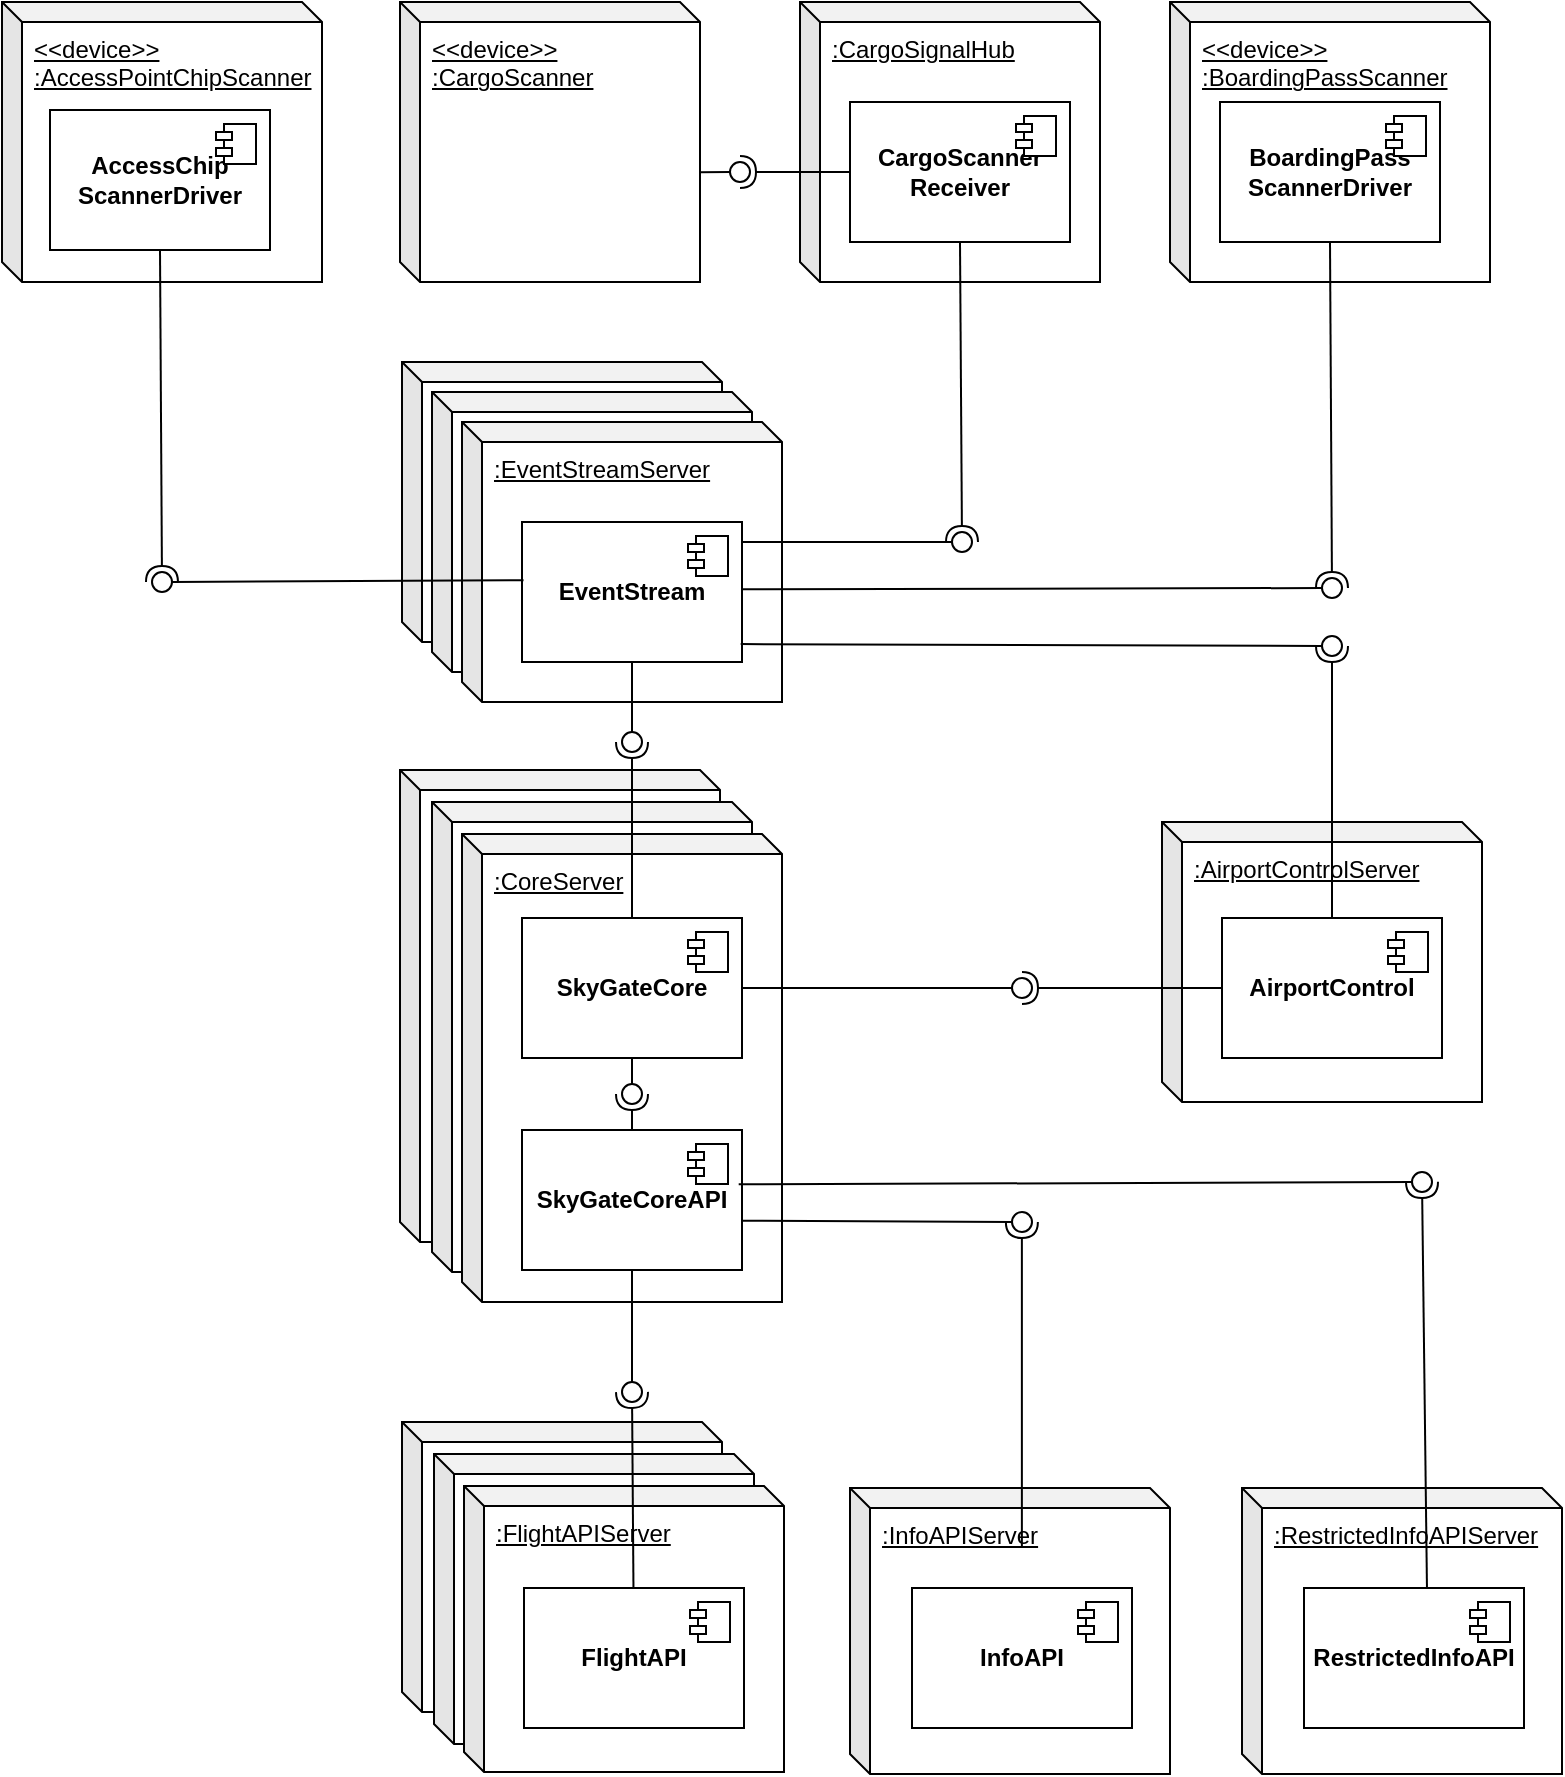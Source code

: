 <mxfile version="24.0.2" type="github">
  <diagram name="Page-1" id="1W9rriEMluKcIFQNK_wU">
    <mxGraphModel dx="2574" dy="1151" grid="1" gridSize="10" guides="1" tooltips="1" connect="1" arrows="1" fold="1" page="1" pageScale="1" pageWidth="827" pageHeight="1169" math="0" shadow="0">
      <root>
        <mxCell id="0" />
        <mxCell id="1" parent="0" />
        <mxCell id="jXfXEWYU2ul9W1oLCbOq-47" value=":Core" style="shape=cube;whiteSpace=wrap;html=1;boundedLbl=1;backgroundOutline=1;darkOpacity=0.05;darkOpacity2=0.1;size=10;align=left;fontStyle=4;verticalAlign=top;spacingLeft=4;" parent="1" vertex="1">
          <mxGeometry x="29" y="414" width="160" height="236" as="geometry" />
        </mxCell>
        <mxCell id="jXfXEWYU2ul9W1oLCbOq-46" value=":Core" style="shape=cube;whiteSpace=wrap;html=1;boundedLbl=1;backgroundOutline=1;darkOpacity=0.05;darkOpacity2=0.1;size=10;align=left;fontStyle=4;verticalAlign=top;spacingLeft=4;" parent="1" vertex="1">
          <mxGeometry x="45" y="430" width="160" height="235" as="geometry" />
        </mxCell>
        <mxCell id="jXfXEWYU2ul9W1oLCbOq-38" value=":EventStream" style="shape=cube;whiteSpace=wrap;html=1;boundedLbl=1;backgroundOutline=1;darkOpacity=0.05;darkOpacity2=0.1;size=10;align=left;fontStyle=4;verticalAlign=top;spacingLeft=4;" parent="1" vertex="1">
          <mxGeometry x="30" y="210" width="160" height="140" as="geometry" />
        </mxCell>
        <mxCell id="jXfXEWYU2ul9W1oLCbOq-34" value=":EventStream" style="shape=cube;whiteSpace=wrap;html=1;boundedLbl=1;backgroundOutline=1;darkOpacity=0.05;darkOpacity2=0.1;size=10;align=left;fontStyle=4;verticalAlign=top;spacingLeft=4;" parent="1" vertex="1">
          <mxGeometry x="45" y="225" width="160" height="140" as="geometry" />
        </mxCell>
        <mxCell id="HE3g9IFokqo1h-lJYSGL-1" value="&amp;lt;&amp;lt;device&amp;gt;&amp;gt;&lt;br&gt;:CargoScanner" style="shape=cube;whiteSpace=wrap;html=1;boundedLbl=1;backgroundOutline=1;darkOpacity=0.05;darkOpacity2=0.1;size=10;align=left;fontStyle=4;verticalAlign=top;spacingLeft=4;" parent="1" vertex="1">
          <mxGeometry x="29" y="30" width="150" height="140" as="geometry" />
        </mxCell>
        <mxCell id="HE3g9IFokqo1h-lJYSGL-2" value="&amp;lt;&amp;lt;device&amp;gt;&amp;gt;&lt;br&gt;:BoardingPassScanner" style="shape=cube;whiteSpace=wrap;html=1;boundedLbl=1;backgroundOutline=1;darkOpacity=0.05;darkOpacity2=0.1;size=10;align=left;fontStyle=4;verticalAlign=top;spacingLeft=4;" parent="1" vertex="1">
          <mxGeometry x="414" y="30" width="160" height="140" as="geometry" />
        </mxCell>
        <mxCell id="HE3g9IFokqo1h-lJYSGL-6" value=":CoreServer" style="shape=cube;whiteSpace=wrap;html=1;boundedLbl=1;backgroundOutline=1;darkOpacity=0.05;darkOpacity2=0.1;size=10;align=left;fontStyle=4;verticalAlign=top;spacingLeft=4;" parent="1" vertex="1">
          <mxGeometry x="60" y="446" width="160" height="234" as="geometry" />
        </mxCell>
        <mxCell id="HE3g9IFokqo1h-lJYSGL-7" value="&lt;b&gt;SkyGateCoreAPI&lt;/b&gt;" style="html=1;dropTarget=0;whiteSpace=wrap;" parent="1" vertex="1">
          <mxGeometry x="90" y="594" width="110" height="70" as="geometry" />
        </mxCell>
        <mxCell id="HE3g9IFokqo1h-lJYSGL-8" value="" style="shape=module;jettyWidth=8;jettyHeight=4;" parent="HE3g9IFokqo1h-lJYSGL-7" vertex="1">
          <mxGeometry x="1" width="20" height="20" relative="1" as="geometry">
            <mxPoint x="-27" y="7" as="offset" />
          </mxGeometry>
        </mxCell>
        <mxCell id="HE3g9IFokqo1h-lJYSGL-9" value="&lt;b&gt;SkyGateCore&lt;/b&gt;" style="html=1;dropTarget=0;whiteSpace=wrap;" parent="1" vertex="1">
          <mxGeometry x="90" y="488" width="110" height="70" as="geometry" />
        </mxCell>
        <mxCell id="HE3g9IFokqo1h-lJYSGL-10" value="" style="shape=module;jettyWidth=8;jettyHeight=4;" parent="HE3g9IFokqo1h-lJYSGL-9" vertex="1">
          <mxGeometry x="1" width="20" height="20" relative="1" as="geometry">
            <mxPoint x="-27" y="7" as="offset" />
          </mxGeometry>
        </mxCell>
        <mxCell id="jXfXEWYU2ul9W1oLCbOq-7" value="" style="ellipse;whiteSpace=wrap;html=1;align=center;aspect=fixed;fillColor=none;strokeColor=none;resizable=0;perimeter=centerPerimeter;rotatable=0;allowArrows=0;points=[];outlineConnect=1;" parent="1" vertex="1">
          <mxGeometry x="115" y="580" width="10" height="10" as="geometry" />
        </mxCell>
        <mxCell id="jXfXEWYU2ul9W1oLCbOq-10" value=":CargoSignalHub" style="shape=cube;whiteSpace=wrap;html=1;boundedLbl=1;backgroundOutline=1;darkOpacity=0.05;darkOpacity2=0.1;size=10;align=left;fontStyle=4;verticalAlign=top;spacingLeft=4;" parent="1" vertex="1">
          <mxGeometry x="229" y="30" width="150" height="140" as="geometry" />
        </mxCell>
        <mxCell id="jXfXEWYU2ul9W1oLCbOq-8" value="&lt;b&gt;CargoScanner&lt;/b&gt;&lt;div&gt;&lt;b&gt;Receiver&lt;/b&gt;&lt;/div&gt;" style="html=1;dropTarget=0;whiteSpace=wrap;" parent="1" vertex="1">
          <mxGeometry x="254" y="80" width="110" height="70" as="geometry" />
        </mxCell>
        <mxCell id="jXfXEWYU2ul9W1oLCbOq-9" value="" style="shape=module;jettyWidth=8;jettyHeight=4;" parent="jXfXEWYU2ul9W1oLCbOq-8" vertex="1">
          <mxGeometry x="1" width="20" height="20" relative="1" as="geometry">
            <mxPoint x="-27" y="7" as="offset" />
          </mxGeometry>
        </mxCell>
        <mxCell id="jXfXEWYU2ul9W1oLCbOq-12" value="&lt;b&gt;BoardingPass&lt;/b&gt;&lt;div&gt;&lt;b&gt;ScannerDriver&lt;/b&gt;&lt;/div&gt;" style="html=1;dropTarget=0;whiteSpace=wrap;" parent="1" vertex="1">
          <mxGeometry x="439" y="80" width="110" height="70" as="geometry" />
        </mxCell>
        <mxCell id="jXfXEWYU2ul9W1oLCbOq-13" value="" style="shape=module;jettyWidth=8;jettyHeight=4;" parent="jXfXEWYU2ul9W1oLCbOq-12" vertex="1">
          <mxGeometry x="1" width="20" height="20" relative="1" as="geometry">
            <mxPoint x="-27" y="7" as="offset" />
          </mxGeometry>
        </mxCell>
        <mxCell id="jXfXEWYU2ul9W1oLCbOq-16" value="" style="ellipse;whiteSpace=wrap;html=1;align=center;aspect=fixed;fillColor=none;strokeColor=none;resizable=0;perimeter=centerPerimeter;rotatable=0;allowArrows=0;points=[];outlineConnect=1;" parent="1" vertex="1">
          <mxGeometry x="335" y="210" width="10" height="10" as="geometry" />
        </mxCell>
        <mxCell id="jXfXEWYU2ul9W1oLCbOq-20" value="" style="rounded=0;orthogonalLoop=1;jettySize=auto;html=1;endArrow=halfCircle;endFill=0;endSize=6;strokeWidth=1;sketch=0;exitX=0;exitY=0.5;exitDx=0;exitDy=0;" parent="1" source="jXfXEWYU2ul9W1oLCbOq-8" edge="1">
          <mxGeometry relative="1" as="geometry">
            <mxPoint x="189" y="235" as="sourcePoint" />
            <mxPoint x="199" y="115" as="targetPoint" />
          </mxGeometry>
        </mxCell>
        <mxCell id="jXfXEWYU2ul9W1oLCbOq-21" value="" style="rounded=0;orthogonalLoop=1;jettySize=auto;html=1;endArrow=oval;endFill=0;sketch=0;sourcePerimeterSpacing=0;targetPerimeterSpacing=0;endSize=10;exitX=0.998;exitY=0.608;exitDx=0;exitDy=0;exitPerimeter=0;" parent="1" source="HE3g9IFokqo1h-lJYSGL-1" edge="1">
          <mxGeometry relative="1" as="geometry">
            <mxPoint x="179.45" y="109.7" as="sourcePoint" />
            <mxPoint x="199" y="115" as="targetPoint" />
          </mxGeometry>
        </mxCell>
        <mxCell id="jXfXEWYU2ul9W1oLCbOq-22" value="" style="ellipse;whiteSpace=wrap;html=1;align=center;aspect=fixed;fillColor=none;strokeColor=none;resizable=0;perimeter=centerPerimeter;rotatable=0;allowArrows=0;points=[];outlineConnect=1;" parent="1" vertex="1">
          <mxGeometry x="164" y="210" width="10" height="10" as="geometry" />
        </mxCell>
        <mxCell id="jXfXEWYU2ul9W1oLCbOq-25" value="" style="ellipse;whiteSpace=wrap;html=1;align=center;aspect=fixed;fillColor=none;strokeColor=none;resizable=0;perimeter=centerPerimeter;rotatable=0;allowArrows=0;points=[];outlineConnect=1;" parent="1" vertex="1">
          <mxGeometry x="490" y="318" width="10" height="10" as="geometry" />
        </mxCell>
        <mxCell id="jXfXEWYU2ul9W1oLCbOq-26" value=":EventStreamServer" style="shape=cube;whiteSpace=wrap;html=1;boundedLbl=1;backgroundOutline=1;darkOpacity=0.05;darkOpacity2=0.1;size=10;align=left;fontStyle=4;verticalAlign=top;spacingLeft=4;" parent="1" vertex="1">
          <mxGeometry x="60" y="240" width="160" height="140" as="geometry" />
        </mxCell>
        <mxCell id="jXfXEWYU2ul9W1oLCbOq-27" value="&lt;b&gt;EventStream&lt;/b&gt;" style="html=1;dropTarget=0;whiteSpace=wrap;" parent="1" vertex="1">
          <mxGeometry x="90" y="290" width="110" height="70" as="geometry" />
        </mxCell>
        <mxCell id="jXfXEWYU2ul9W1oLCbOq-28" value="" style="shape=module;jettyWidth=8;jettyHeight=4;" parent="jXfXEWYU2ul9W1oLCbOq-27" vertex="1">
          <mxGeometry x="1" width="20" height="20" relative="1" as="geometry">
            <mxPoint x="-27" y="7" as="offset" />
          </mxGeometry>
        </mxCell>
        <mxCell id="jXfXEWYU2ul9W1oLCbOq-33" value="" style="ellipse;whiteSpace=wrap;html=1;align=center;aspect=fixed;fillColor=none;strokeColor=none;resizable=0;perimeter=centerPerimeter;rotatable=0;allowArrows=0;points=[];outlineConnect=1;" parent="1" vertex="1">
          <mxGeometry x="115" y="400" width="10" height="10" as="geometry" />
        </mxCell>
        <mxCell id="jXfXEWYU2ul9W1oLCbOq-37" value="" style="ellipse;whiteSpace=wrap;html=1;align=center;aspect=fixed;fillColor=none;strokeColor=none;resizable=0;perimeter=centerPerimeter;rotatable=0;allowArrows=0;points=[];outlineConnect=1;" parent="1" vertex="1">
          <mxGeometry x="-60" y="490" width="10" height="10" as="geometry" />
        </mxCell>
        <mxCell id="jXfXEWYU2ul9W1oLCbOq-39" value="" style="rounded=0;orthogonalLoop=1;jettySize=auto;html=1;endArrow=halfCircle;endFill=0;endSize=6;strokeWidth=1;sketch=0;exitX=0.5;exitY=1;exitDx=0;exitDy=0;" parent="1" source="jXfXEWYU2ul9W1oLCbOq-8" edge="1">
          <mxGeometry relative="1" as="geometry">
            <mxPoint x="200" y="300" as="sourcePoint" />
            <mxPoint x="310" y="300" as="targetPoint" />
          </mxGeometry>
        </mxCell>
        <mxCell id="jXfXEWYU2ul9W1oLCbOq-40" value="" style="rounded=0;orthogonalLoop=1;jettySize=auto;html=1;endArrow=halfCircle;endFill=0;endSize=6;strokeWidth=1;sketch=0;exitX=0.5;exitY=0;exitDx=0;exitDy=0;" parent="1" source="HE3g9IFokqo1h-lJYSGL-9" edge="1">
          <mxGeometry relative="1" as="geometry">
            <mxPoint x="385" y="455" as="sourcePoint" />
            <mxPoint x="145" y="400" as="targetPoint" />
          </mxGeometry>
        </mxCell>
        <mxCell id="jXfXEWYU2ul9W1oLCbOq-41" value="" style="rounded=0;orthogonalLoop=1;jettySize=auto;html=1;endArrow=oval;endFill=0;sketch=0;sourcePerimeterSpacing=0;targetPerimeterSpacing=0;endSize=10;exitX=0.5;exitY=1;exitDx=0;exitDy=0;" parent="1" source="jXfXEWYU2ul9W1oLCbOq-27" edge="1">
          <mxGeometry relative="1" as="geometry">
            <mxPoint x="345" y="455" as="sourcePoint" />
            <mxPoint x="145" y="400" as="targetPoint" />
          </mxGeometry>
        </mxCell>
        <mxCell id="jXfXEWYU2ul9W1oLCbOq-42" value="" style="ellipse;whiteSpace=wrap;html=1;align=center;aspect=fixed;fillColor=none;strokeColor=none;resizable=0;perimeter=centerPerimeter;rotatable=0;allowArrows=0;points=[];outlineConnect=1;" parent="1" vertex="1">
          <mxGeometry x="420" y="520" width="10" height="10" as="geometry" />
        </mxCell>
        <mxCell id="jXfXEWYU2ul9W1oLCbOq-43" value="" style="rounded=0;orthogonalLoop=1;jettySize=auto;html=1;endArrow=halfCircle;endFill=0;endSize=6;strokeWidth=1;sketch=0;exitX=0.5;exitY=0;exitDx=0;exitDy=0;" parent="1" source="HE3g9IFokqo1h-lJYSGL-7" edge="1">
          <mxGeometry relative="1" as="geometry">
            <mxPoint x="145" y="610" as="sourcePoint" />
            <mxPoint x="145" y="576" as="targetPoint" />
          </mxGeometry>
        </mxCell>
        <mxCell id="jXfXEWYU2ul9W1oLCbOq-44" value="" style="rounded=0;orthogonalLoop=1;jettySize=auto;html=1;endArrow=oval;endFill=0;sketch=0;sourcePerimeterSpacing=0;targetPerimeterSpacing=0;endSize=10;" parent="1" edge="1">
          <mxGeometry relative="1" as="geometry">
            <mxPoint x="145" y="558" as="sourcePoint" />
            <mxPoint x="145" y="576" as="targetPoint" />
          </mxGeometry>
        </mxCell>
        <mxCell id="jXfXEWYU2ul9W1oLCbOq-45" value="" style="ellipse;whiteSpace=wrap;html=1;align=center;aspect=fixed;fillColor=none;strokeColor=none;resizable=0;perimeter=centerPerimeter;rotatable=0;allowArrows=0;points=[];outlineConnect=1;" parent="1" vertex="1">
          <mxGeometry x="425" y="518" width="10" height="10" as="geometry" />
        </mxCell>
        <mxCell id="jXfXEWYU2ul9W1oLCbOq-48" value="" style="rounded=0;orthogonalLoop=1;jettySize=auto;html=1;endArrow=halfCircle;endFill=0;endSize=6;strokeWidth=1;sketch=0;exitX=0.5;exitY=1;exitDx=0;exitDy=0;entryX=0.9;entryY=0.571;entryDx=0;entryDy=0;entryPerimeter=0;" parent="1" target="jXfXEWYU2ul9W1oLCbOq-25" edge="1" source="jXfXEWYU2ul9W1oLCbOq-12">
          <mxGeometry relative="1" as="geometry">
            <mxPoint x="200" y="323" as="sourcePoint" />
            <mxPoint x="490" y="323" as="targetPoint" />
          </mxGeometry>
        </mxCell>
        <mxCell id="jXfXEWYU2ul9W1oLCbOq-49" value=":Core" style="shape=cube;whiteSpace=wrap;html=1;boundedLbl=1;backgroundOutline=1;darkOpacity=0.05;darkOpacity2=0.1;size=10;align=left;fontStyle=4;verticalAlign=top;spacingLeft=4;" parent="1" vertex="1">
          <mxGeometry x="30" y="740" width="160" height="145" as="geometry" />
        </mxCell>
        <mxCell id="jXfXEWYU2ul9W1oLCbOq-50" value=":Core" style="shape=cube;whiteSpace=wrap;html=1;boundedLbl=1;backgroundOutline=1;darkOpacity=0.05;darkOpacity2=0.1;size=10;align=left;fontStyle=4;verticalAlign=top;spacingLeft=4;" parent="1" vertex="1">
          <mxGeometry x="46" y="756" width="160" height="145" as="geometry" />
        </mxCell>
        <mxCell id="jXfXEWYU2ul9W1oLCbOq-51" value=":FlightAPIServer" style="shape=cube;whiteSpace=wrap;html=1;boundedLbl=1;backgroundOutline=1;darkOpacity=0.05;darkOpacity2=0.1;size=10;align=left;fontStyle=4;verticalAlign=top;spacingLeft=4;" parent="1" vertex="1">
          <mxGeometry x="61" y="772" width="160" height="143" as="geometry" />
        </mxCell>
        <mxCell id="jXfXEWYU2ul9W1oLCbOq-56" value="" style="ellipse;whiteSpace=wrap;html=1;align=center;aspect=fixed;fillColor=none;strokeColor=none;resizable=0;perimeter=centerPerimeter;rotatable=0;allowArrows=0;points=[];outlineConnect=1;" parent="1" vertex="1">
          <mxGeometry x="116" y="906" width="10" height="10" as="geometry" />
        </mxCell>
        <mxCell id="jXfXEWYU2ul9W1oLCbOq-59" value="&lt;b&gt;FlightAPI&lt;/b&gt;" style="html=1;dropTarget=0;whiteSpace=wrap;" parent="1" vertex="1">
          <mxGeometry x="91" y="823" width="110" height="70" as="geometry" />
        </mxCell>
        <mxCell id="jXfXEWYU2ul9W1oLCbOq-60" value="" style="shape=module;jettyWidth=8;jettyHeight=4;" parent="jXfXEWYU2ul9W1oLCbOq-59" vertex="1">
          <mxGeometry x="1" width="20" height="20" relative="1" as="geometry">
            <mxPoint x="-27" y="7" as="offset" />
          </mxGeometry>
        </mxCell>
        <mxCell id="jXfXEWYU2ul9W1oLCbOq-61" value="" style="rounded=0;orthogonalLoop=1;jettySize=auto;html=1;endArrow=halfCircle;endFill=0;endSize=6;strokeWidth=1;sketch=0;" parent="1" source="jXfXEWYU2ul9W1oLCbOq-59" edge="1">
          <mxGeometry relative="1" as="geometry">
            <mxPoint x="455" y="745" as="sourcePoint" />
            <mxPoint x="145" y="725" as="targetPoint" />
          </mxGeometry>
        </mxCell>
        <mxCell id="jXfXEWYU2ul9W1oLCbOq-64" value="" style="rounded=0;orthogonalLoop=1;jettySize=auto;html=1;endArrow=oval;endFill=0;sketch=0;sourcePerimeterSpacing=0;targetPerimeterSpacing=0;endSize=10;exitX=0.5;exitY=1;exitDx=0;exitDy=0;" parent="1" source="HE3g9IFokqo1h-lJYSGL-7" edge="1">
          <mxGeometry relative="1" as="geometry">
            <mxPoint x="145" y="664" as="sourcePoint" />
            <mxPoint x="145" y="725" as="targetPoint" />
          </mxGeometry>
        </mxCell>
        <mxCell id="jXfXEWYU2ul9W1oLCbOq-65" value=":AirportControlServer" style="shape=cube;whiteSpace=wrap;html=1;boundedLbl=1;backgroundOutline=1;darkOpacity=0.05;darkOpacity2=0.1;size=10;align=left;fontStyle=4;verticalAlign=top;spacingLeft=4;" parent="1" vertex="1">
          <mxGeometry x="410" y="440" width="160" height="140" as="geometry" />
        </mxCell>
        <mxCell id="jXfXEWYU2ul9W1oLCbOq-66" value="&lt;b&gt;AirportControl&lt;/b&gt;" style="html=1;dropTarget=0;whiteSpace=wrap;" parent="1" vertex="1">
          <mxGeometry x="440" y="488" width="110" height="70" as="geometry" />
        </mxCell>
        <mxCell id="jXfXEWYU2ul9W1oLCbOq-67" value="" style="shape=module;jettyWidth=8;jettyHeight=4;" parent="jXfXEWYU2ul9W1oLCbOq-66" vertex="1">
          <mxGeometry x="1" width="20" height="20" relative="1" as="geometry">
            <mxPoint x="-27" y="7" as="offset" />
          </mxGeometry>
        </mxCell>
        <mxCell id="jXfXEWYU2ul9W1oLCbOq-68" value="" style="rounded=0;orthogonalLoop=1;jettySize=auto;html=1;endArrow=halfCircle;endFill=0;endSize=6;strokeWidth=1;sketch=0;exitX=0;exitY=0.5;exitDx=0;exitDy=0;" parent="1" source="jXfXEWYU2ul9W1oLCbOq-66" edge="1">
          <mxGeometry relative="1" as="geometry">
            <mxPoint x="373" y="435" as="sourcePoint" />
            <mxPoint x="340" y="523" as="targetPoint" />
          </mxGeometry>
        </mxCell>
        <mxCell id="jXfXEWYU2ul9W1oLCbOq-69" value="" style="rounded=0;orthogonalLoop=1;jettySize=auto;html=1;endArrow=oval;endFill=0;sketch=0;sourcePerimeterSpacing=0;targetPerimeterSpacing=0;endSize=10;exitX=1;exitY=0.5;exitDx=0;exitDy=0;" parent="1" source="HE3g9IFokqo1h-lJYSGL-9" edge="1">
          <mxGeometry relative="1" as="geometry">
            <mxPoint x="295" y="435" as="sourcePoint" />
            <mxPoint x="340" y="523" as="targetPoint" />
          </mxGeometry>
        </mxCell>
        <mxCell id="jXfXEWYU2ul9W1oLCbOq-70" value="" style="ellipse;whiteSpace=wrap;html=1;align=center;aspect=fixed;fillColor=none;strokeColor=none;resizable=0;perimeter=centerPerimeter;rotatable=0;allowArrows=0;points=[];outlineConnect=1;" parent="1" vertex="1">
          <mxGeometry x="348" y="430" width="10" height="10" as="geometry" />
        </mxCell>
        <mxCell id="jXfXEWYU2ul9W1oLCbOq-71" value="" style="rounded=0;orthogonalLoop=1;jettySize=auto;html=1;endArrow=halfCircle;endFill=0;endSize=6;strokeWidth=1;sketch=0;exitX=0.5;exitY=0;exitDx=0;exitDy=0;" parent="1" source="jXfXEWYU2ul9W1oLCbOq-66" target="jXfXEWYU2ul9W1oLCbOq-73" edge="1">
          <mxGeometry relative="1" as="geometry">
            <mxPoint x="340" y="395" as="sourcePoint" />
            <mxPoint x="490" y="350" as="targetPoint" />
          </mxGeometry>
        </mxCell>
        <mxCell id="jXfXEWYU2ul9W1oLCbOq-72" value="" style="rounded=0;orthogonalLoop=1;jettySize=auto;html=1;endArrow=oval;endFill=0;sketch=0;sourcePerimeterSpacing=0;targetPerimeterSpacing=0;endSize=10;exitX=0.994;exitY=0.872;exitDx=0;exitDy=0;exitPerimeter=0;entryX=1;entryY=0;entryDx=0;entryDy=0;entryPerimeter=0;" parent="1" source="jXfXEWYU2ul9W1oLCbOq-27" target="jXfXEWYU2ul9W1oLCbOq-73" edge="1">
          <mxGeometry relative="1" as="geometry">
            <mxPoint x="260" y="395" as="sourcePoint" />
            <mxPoint x="450" y="340" as="targetPoint" />
          </mxGeometry>
        </mxCell>
        <mxCell id="jXfXEWYU2ul9W1oLCbOq-73" value="" style="ellipse;whiteSpace=wrap;html=1;align=center;aspect=fixed;fillColor=none;strokeColor=none;resizable=0;perimeter=centerPerimeter;rotatable=0;allowArrows=0;points=[];outlineConnect=1;" parent="1" vertex="1">
          <mxGeometry x="490" y="347" width="10" height="10" as="geometry" />
        </mxCell>
        <mxCell id="yTa5Od5PNkNK3oGyNOLb-1" value="&amp;lt;&amp;lt;device&amp;gt;&amp;gt;&lt;br&gt;:AccessPointChipScanner" style="shape=cube;whiteSpace=wrap;html=1;boundedLbl=1;backgroundOutline=1;darkOpacity=0.05;darkOpacity2=0.1;size=10;align=left;fontStyle=4;verticalAlign=top;spacingLeft=4;" vertex="1" parent="1">
          <mxGeometry x="-170" y="30" width="160" height="140" as="geometry" />
        </mxCell>
        <mxCell id="yTa5Od5PNkNK3oGyNOLb-2" value="&lt;b&gt;AccessChip&lt;/b&gt;&lt;div&gt;&lt;b&gt;ScannerDriver&lt;/b&gt;&lt;/div&gt;" style="html=1;dropTarget=0;whiteSpace=wrap;" vertex="1" parent="1">
          <mxGeometry x="-146" y="84" width="110" height="70" as="geometry" />
        </mxCell>
        <mxCell id="yTa5Od5PNkNK3oGyNOLb-3" value="" style="shape=module;jettyWidth=8;jettyHeight=4;" vertex="1" parent="yTa5Od5PNkNK3oGyNOLb-2">
          <mxGeometry x="1" width="20" height="20" relative="1" as="geometry">
            <mxPoint x="-27" y="7" as="offset" />
          </mxGeometry>
        </mxCell>
        <mxCell id="yTa5Od5PNkNK3oGyNOLb-7" value="" style="rounded=0;orthogonalLoop=1;jettySize=auto;html=1;endArrow=halfCircle;endFill=0;endSize=6;strokeWidth=1;sketch=0;exitX=0.5;exitY=1;exitDx=0;exitDy=0;" edge="1" parent="1" source="yTa5Od5PNkNK3oGyNOLb-2">
          <mxGeometry relative="1" as="geometry">
            <mxPoint x="-60" y="230" as="sourcePoint" />
            <mxPoint x="-90" y="320" as="targetPoint" />
          </mxGeometry>
        </mxCell>
        <mxCell id="yTa5Od5PNkNK3oGyNOLb-8" value="" style="rounded=0;orthogonalLoop=1;jettySize=auto;html=1;endArrow=oval;endFill=0;sketch=0;sourcePerimeterSpacing=0;targetPerimeterSpacing=0;endSize=10;exitX=0.007;exitY=0.416;exitDx=0;exitDy=0;exitPerimeter=0;" edge="1" parent="1" source="jXfXEWYU2ul9W1oLCbOq-27">
          <mxGeometry relative="1" as="geometry">
            <mxPoint x="-94.06" y="153.79" as="sourcePoint" />
            <mxPoint x="-90" y="320" as="targetPoint" />
          </mxGeometry>
        </mxCell>
        <mxCell id="yTa5Od5PNkNK3oGyNOLb-9" value="" style="ellipse;whiteSpace=wrap;html=1;align=center;aspect=fixed;fillColor=none;strokeColor=none;resizable=0;perimeter=centerPerimeter;rotatable=0;allowArrows=0;points=[];outlineConnect=1;" vertex="1" parent="1">
          <mxGeometry x="-75" y="275" width="10" height="10" as="geometry" />
        </mxCell>
        <mxCell id="yTa5Od5PNkNK3oGyNOLb-10" value=":InfoAPIServer" style="shape=cube;whiteSpace=wrap;html=1;boundedLbl=1;backgroundOutline=1;darkOpacity=0.05;darkOpacity2=0.1;size=10;align=left;fontStyle=4;verticalAlign=top;spacingLeft=4;" vertex="1" parent="1">
          <mxGeometry x="254" y="773" width="160" height="143" as="geometry" />
        </mxCell>
        <mxCell id="yTa5Od5PNkNK3oGyNOLb-11" value="&lt;b&gt;InfoAPI&lt;/b&gt;" style="html=1;dropTarget=0;whiteSpace=wrap;" vertex="1" parent="1">
          <mxGeometry x="285" y="823" width="110" height="70" as="geometry" />
        </mxCell>
        <mxCell id="yTa5Od5PNkNK3oGyNOLb-12" value="" style="shape=module;jettyWidth=8;jettyHeight=4;" vertex="1" parent="yTa5Od5PNkNK3oGyNOLb-11">
          <mxGeometry x="1" width="20" height="20" relative="1" as="geometry">
            <mxPoint x="-27" y="7" as="offset" />
          </mxGeometry>
        </mxCell>
        <mxCell id="yTa5Od5PNkNK3oGyNOLb-13" value=":RestrictedInfoAPIServer" style="shape=cube;whiteSpace=wrap;html=1;boundedLbl=1;backgroundOutline=1;darkOpacity=0.05;darkOpacity2=0.1;size=10;align=left;fontStyle=4;verticalAlign=top;spacingLeft=4;" vertex="1" parent="1">
          <mxGeometry x="450" y="773" width="160" height="143" as="geometry" />
        </mxCell>
        <mxCell id="yTa5Od5PNkNK3oGyNOLb-14" value="&lt;b&gt;RestrictedInfoAPI&lt;/b&gt;" style="html=1;dropTarget=0;whiteSpace=wrap;" vertex="1" parent="1">
          <mxGeometry x="481" y="823" width="110" height="70" as="geometry" />
        </mxCell>
        <mxCell id="yTa5Od5PNkNK3oGyNOLb-15" value="" style="shape=module;jettyWidth=8;jettyHeight=4;" vertex="1" parent="yTa5Od5PNkNK3oGyNOLb-14">
          <mxGeometry x="1" width="20" height="20" relative="1" as="geometry">
            <mxPoint x="-27" y="7" as="offset" />
          </mxGeometry>
        </mxCell>
        <mxCell id="yTa5Od5PNkNK3oGyNOLb-16" value="" style="rounded=0;orthogonalLoop=1;jettySize=auto;html=1;endArrow=halfCircle;endFill=0;endSize=6;strokeWidth=1;sketch=0;" edge="1" parent="1">
          <mxGeometry relative="1" as="geometry">
            <mxPoint x="339.94" y="803" as="sourcePoint" />
            <mxPoint x="339.94" y="640" as="targetPoint" />
          </mxGeometry>
        </mxCell>
        <mxCell id="yTa5Od5PNkNK3oGyNOLb-17" value="" style="rounded=0;orthogonalLoop=1;jettySize=auto;html=1;endArrow=oval;endFill=0;sketch=0;sourcePerimeterSpacing=0;targetPerimeterSpacing=0;endSize=10;exitX=0.996;exitY=0.648;exitDx=0;exitDy=0;exitPerimeter=0;" edge="1" parent="1" source="HE3g9IFokqo1h-lJYSGL-7">
          <mxGeometry relative="1" as="geometry">
            <mxPoint x="320" y="685" as="sourcePoint" />
            <mxPoint x="340" y="640" as="targetPoint" />
          </mxGeometry>
        </mxCell>
        <mxCell id="yTa5Od5PNkNK3oGyNOLb-18" value="" style="ellipse;whiteSpace=wrap;html=1;align=center;aspect=fixed;fillColor=none;strokeColor=none;resizable=0;perimeter=centerPerimeter;rotatable=0;allowArrows=0;points=[];outlineConnect=1;" vertex="1" parent="1">
          <mxGeometry x="335" y="680" width="10" height="10" as="geometry" />
        </mxCell>
        <mxCell id="yTa5Od5PNkNK3oGyNOLb-19" value="" style="rounded=0;orthogonalLoop=1;jettySize=auto;html=1;endArrow=halfCircle;endFill=0;endSize=6;strokeWidth=1;sketch=0;exitX=0.559;exitY=0.003;exitDx=0;exitDy=0;exitPerimeter=0;" edge="1" parent="1" source="yTa5Od5PNkNK3oGyNOLb-14">
          <mxGeometry relative="1" as="geometry">
            <mxPoint x="500" y="659" as="sourcePoint" />
            <mxPoint x="540" y="620" as="targetPoint" />
          </mxGeometry>
        </mxCell>
        <mxCell id="yTa5Od5PNkNK3oGyNOLb-20" value="" style="rounded=0;orthogonalLoop=1;jettySize=auto;html=1;endArrow=oval;endFill=0;sketch=0;sourcePerimeterSpacing=0;targetPerimeterSpacing=0;endSize=10;exitX=0.985;exitY=0.388;exitDx=0;exitDy=0;exitPerimeter=0;" edge="1" parent="1" source="HE3g9IFokqo1h-lJYSGL-7">
          <mxGeometry relative="1" as="geometry">
            <mxPoint x="460" y="659" as="sourcePoint" />
            <mxPoint x="540" y="620" as="targetPoint" />
          </mxGeometry>
        </mxCell>
        <mxCell id="yTa5Od5PNkNK3oGyNOLb-21" value="" style="ellipse;whiteSpace=wrap;html=1;align=center;aspect=fixed;fillColor=none;strokeColor=none;resizable=0;perimeter=centerPerimeter;rotatable=0;allowArrows=0;points=[];outlineConnect=1;" vertex="1" parent="1">
          <mxGeometry x="475" y="654" width="10" height="10" as="geometry" />
        </mxCell>
        <mxCell id="jXfXEWYU2ul9W1oLCbOq-24" value="" style="rounded=0;orthogonalLoop=1;jettySize=auto;html=1;endArrow=oval;endFill=0;sketch=0;sourcePerimeterSpacing=0;targetPerimeterSpacing=0;endSize=10;exitX=1.002;exitY=0.48;exitDx=0;exitDy=0;exitPerimeter=0;" parent="1" source="jXfXEWYU2ul9W1oLCbOq-27" target="jXfXEWYU2ul9W1oLCbOq-25" edge="1">
          <mxGeometry relative="1" as="geometry">
            <mxPoint x="250" y="323" as="sourcePoint" />
          </mxGeometry>
        </mxCell>
        <mxCell id="jXfXEWYU2ul9W1oLCbOq-15" value="" style="rounded=0;orthogonalLoop=1;jettySize=auto;html=1;endArrow=oval;endFill=0;sketch=0;sourcePerimeterSpacing=0;targetPerimeterSpacing=0;endSize=10;" parent="1" edge="1">
          <mxGeometry relative="1" as="geometry">
            <mxPoint x="200" y="300" as="sourcePoint" />
            <mxPoint x="310" y="300" as="targetPoint" />
          </mxGeometry>
        </mxCell>
      </root>
    </mxGraphModel>
  </diagram>
</mxfile>
